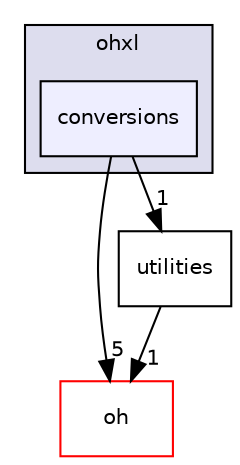 digraph "conversions" {
  compound=true
  node [ fontsize="10", fontname="Helvetica"];
  edge [ labelfontsize="10", labelfontname="Helvetica"];
  subgraph clusterdir_df69e106f9f5527fa90abc7544165318 {
    graph [ bgcolor="#ddddee", pencolor="black", label="ohxl" fontname="Helvetica", fontsize="10", URL="dir_df69e106f9f5527fa90abc7544165318.html"]
  dir_0c6970b186e3a8cf6caf9b1c5553acf8 [shape=box, label="conversions", style="filled", fillcolor="#eeeeff", pencolor="black", URL="dir_0c6970b186e3a8cf6caf9b1c5553acf8.html"];
  }
  dir_da96989858fc03e8e84f2ef05cb69165 [shape=box label="oh" fillcolor="white" style="filled" color="red" URL="dir_da96989858fc03e8e84f2ef05cb69165.html"];
  dir_dff82fe37cd4a6277c56b5ef6d2e2c3d [shape=box label="utilities" URL="dir_dff82fe37cd4a6277c56b5ef6d2e2c3d.html"];
  dir_0c6970b186e3a8cf6caf9b1c5553acf8->dir_da96989858fc03e8e84f2ef05cb69165 [headlabel="5", labeldistance=1.5 headhref="dir_000001_000004.html"];
  dir_0c6970b186e3a8cf6caf9b1c5553acf8->dir_dff82fe37cd4a6277c56b5ef6d2e2c3d [headlabel="1", labeldistance=1.5 headhref="dir_000001_000012.html"];
  dir_dff82fe37cd4a6277c56b5ef6d2e2c3d->dir_da96989858fc03e8e84f2ef05cb69165 [headlabel="1", labeldistance=1.5 headhref="dir_000012_000004.html"];
}
